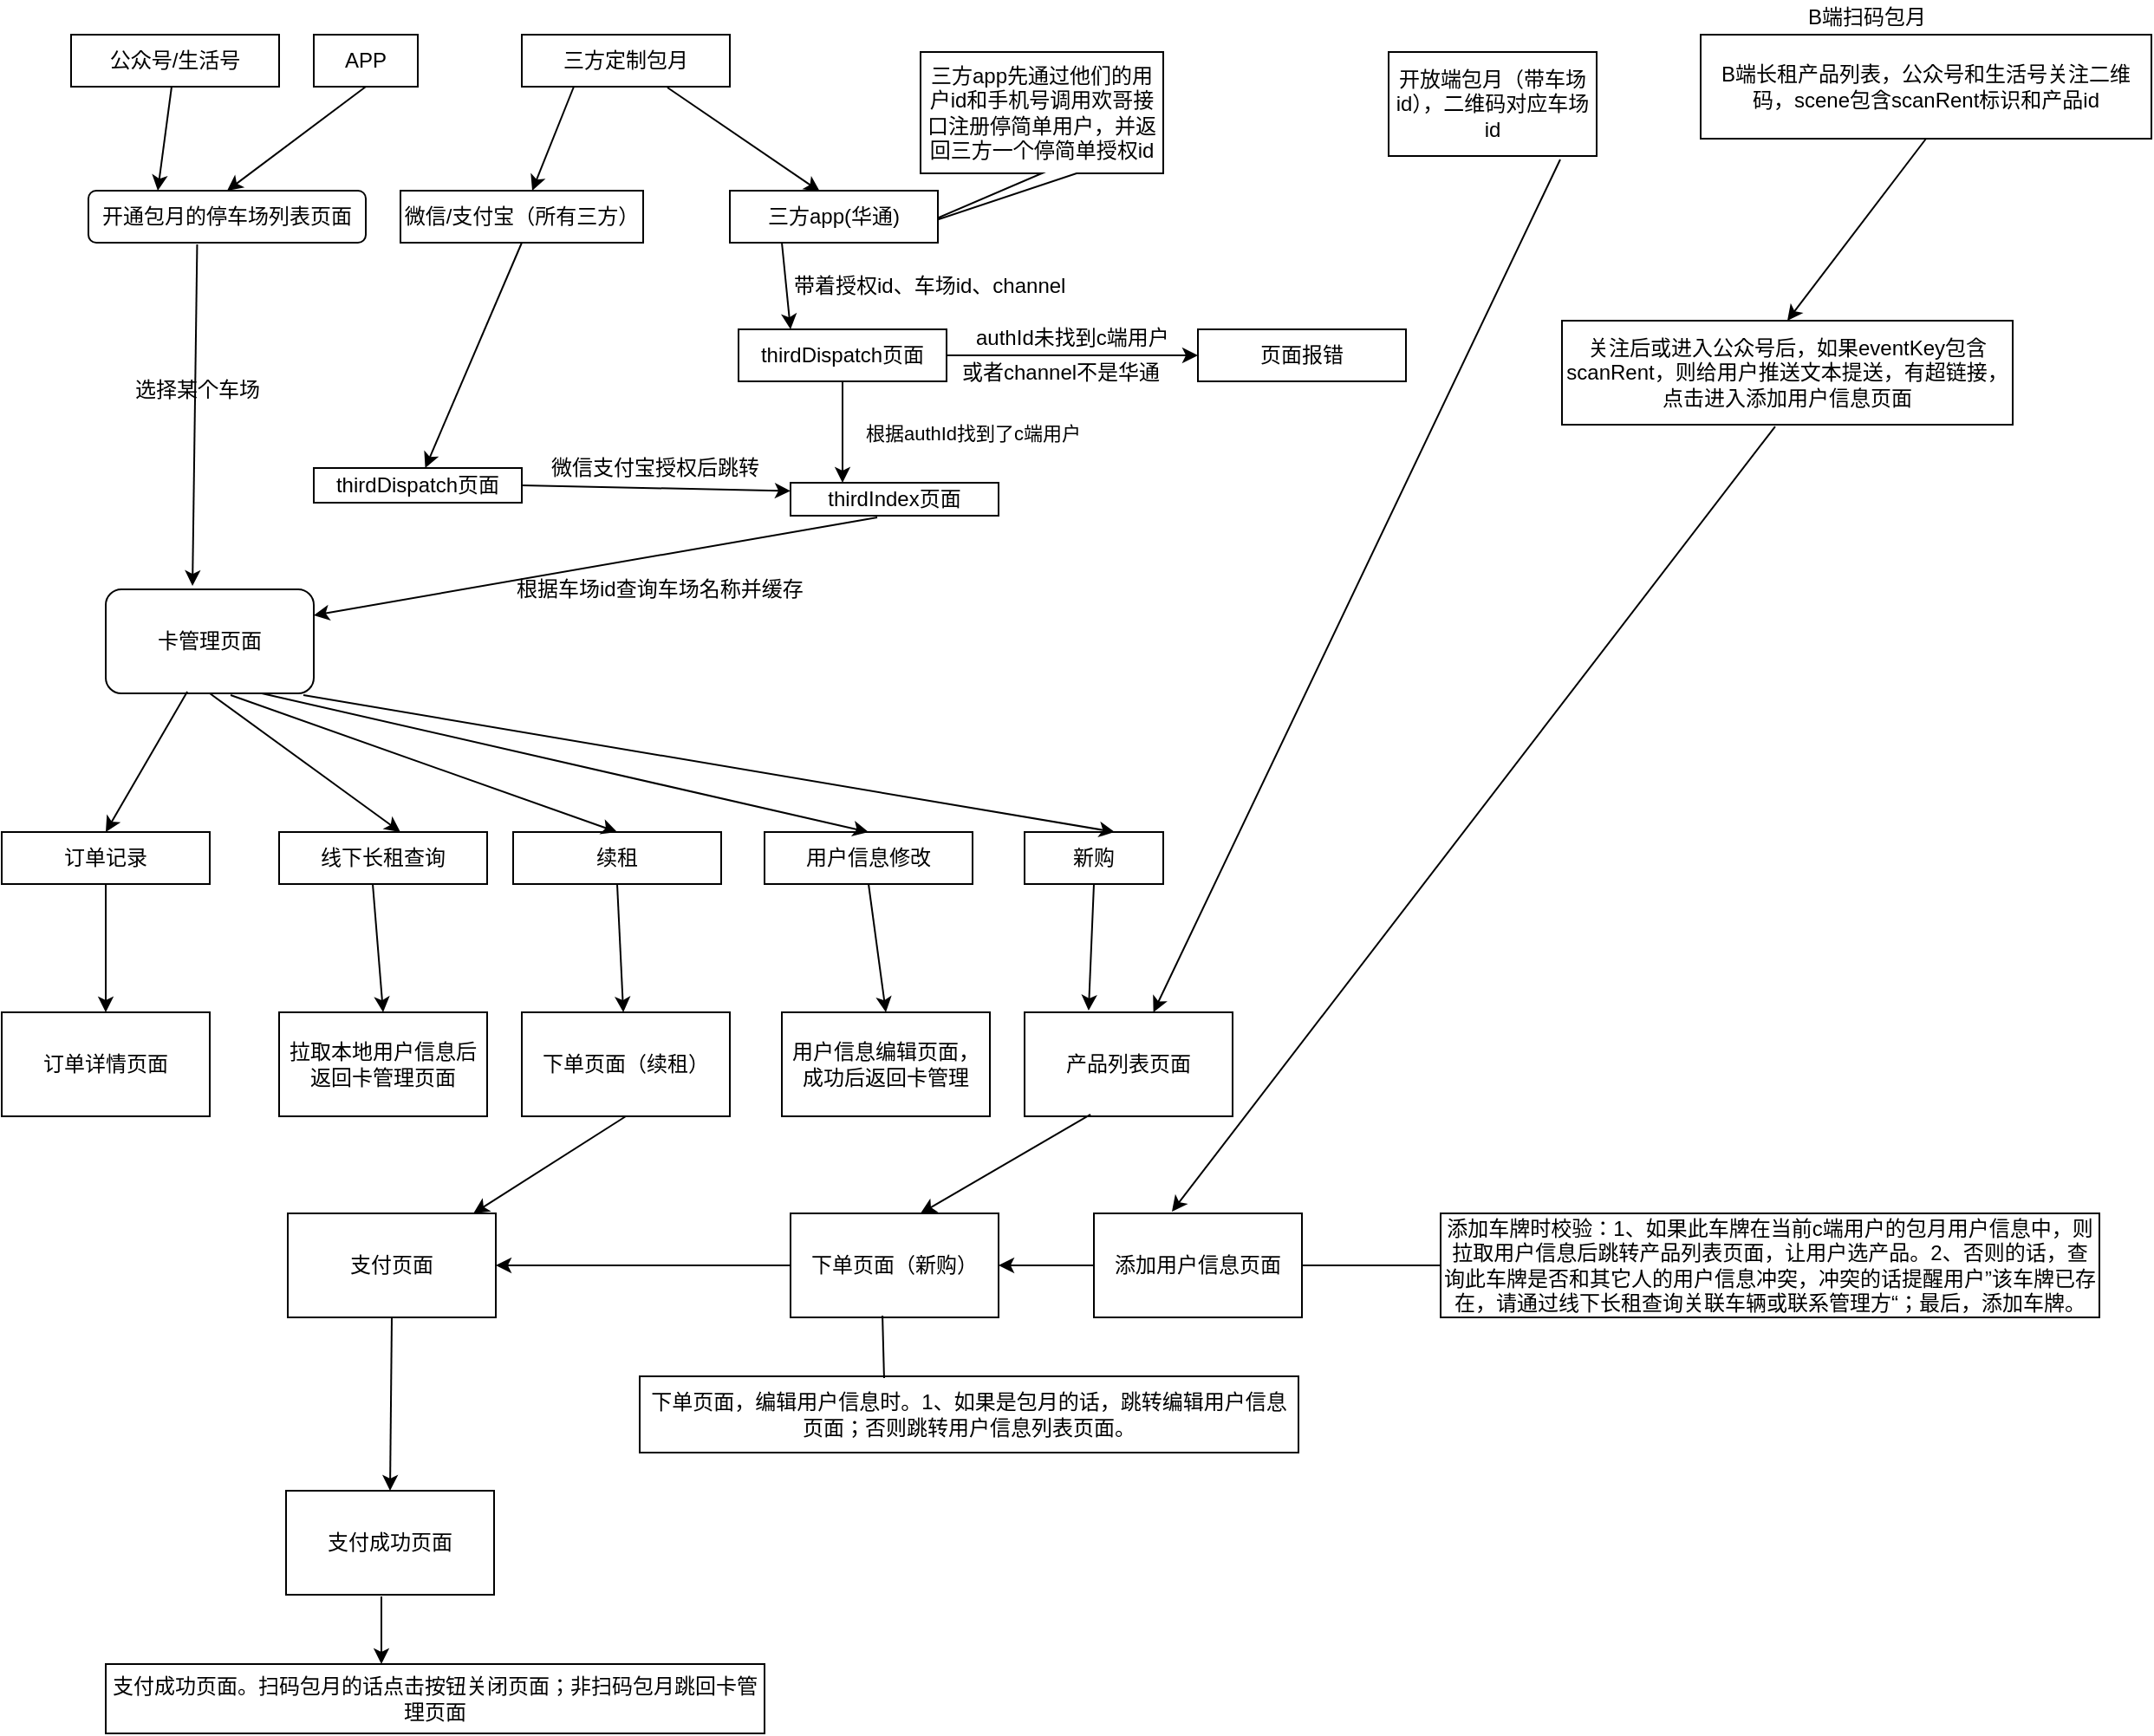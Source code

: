 <mxfile version="10.7.9" type="github"><diagram id="Kz2_5z0T1U55ntfpYJJ5" name="Page-1"><mxGraphModel dx="1299" dy="605" grid="1" gridSize="10" guides="1" tooltips="1" connect="1" arrows="1" fold="1" page="1" pageScale="1" pageWidth="827" pageHeight="1169" math="0" shadow="0"><root><mxCell id="0"/><mxCell id="1" parent="0"/><mxCell id="9hjTfBYaoNsSg7ztp4NO-1" value="公众号/生活号" style="rounded=0;whiteSpace=wrap;html=1;" parent="1" vertex="1"><mxGeometry x="100" y="20" width="120" height="30" as="geometry"/></mxCell><mxCell id="9hjTfBYaoNsSg7ztp4NO-2" value="APP" style="rounded=0;whiteSpace=wrap;html=1;" parent="1" vertex="1"><mxGeometry x="240" y="20" width="60" height="30" as="geometry"/></mxCell><mxCell id="9hjTfBYaoNsSg7ztp4NO-3" value="三方定制包月" style="rounded=0;whiteSpace=wrap;html=1;" parent="1" vertex="1"><mxGeometry x="360" y="20" width="120" height="30" as="geometry"/></mxCell><mxCell id="9hjTfBYaoNsSg7ztp4NO-4" value="开通包月的停车场列表页面" style="rounded=1;whiteSpace=wrap;html=1;" parent="1" vertex="1"><mxGeometry x="110" y="110" width="160" height="30" as="geometry"/></mxCell><mxCell id="9hjTfBYaoNsSg7ztp4NO-5" value="" style="endArrow=classic;html=1;entryX=0.25;entryY=0;entryDx=0;entryDy=0;" parent="1" source="9hjTfBYaoNsSg7ztp4NO-1" target="9hjTfBYaoNsSg7ztp4NO-4" edge="1"><mxGeometry width="50" height="50" relative="1" as="geometry"><mxPoint x="50" y="330" as="sourcePoint"/><mxPoint x="100" y="280" as="targetPoint"/></mxGeometry></mxCell><mxCell id="9hjTfBYaoNsSg7ztp4NO-6" value="" style="endArrow=classic;html=1;exitX=0.5;exitY=1;exitDx=0;exitDy=0;entryX=0.5;entryY=0;entryDx=0;entryDy=0;" parent="1" source="9hjTfBYaoNsSg7ztp4NO-2" target="9hjTfBYaoNsSg7ztp4NO-4" edge="1"><mxGeometry width="50" height="50" relative="1" as="geometry"><mxPoint x="420" y="210" as="sourcePoint"/><mxPoint x="470" y="160" as="targetPoint"/></mxGeometry></mxCell><mxCell id="9hjTfBYaoNsSg7ztp4NO-8" value="卡管理页面" style="rounded=1;whiteSpace=wrap;html=1;" parent="1" vertex="1"><mxGeometry x="120" y="340" width="120" height="60" as="geometry"/></mxCell><mxCell id="9hjTfBYaoNsSg7ztp4NO-9" value="" style="endArrow=classic;html=1;exitX=0.392;exitY=1.033;exitDx=0;exitDy=0;exitPerimeter=0;entryX=0.417;entryY=-0.033;entryDx=0;entryDy=0;entryPerimeter=0;" parent="1" source="9hjTfBYaoNsSg7ztp4NO-4" target="9hjTfBYaoNsSg7ztp4NO-8" edge="1"><mxGeometry width="50" height="50" relative="1" as="geometry"><mxPoint x="170" y="350" as="sourcePoint"/><mxPoint x="220" y="300" as="targetPoint"/></mxGeometry></mxCell><mxCell id="9hjTfBYaoNsSg7ztp4NO-10" value="选择某个车场" style="text;html=1;resizable=0;points=[];autosize=1;align=left;verticalAlign=top;spacingTop=-4;" parent="1" vertex="1"><mxGeometry x="135" y="215" width="90" height="20" as="geometry"/></mxCell><mxCell id="9hjTfBYaoNsSg7ztp4NO-11" value="三方app先通过他们的用户id和手机号调用欢哥接口注册停简单用户，并返回三方一个停简单授权id" style="shape=callout;whiteSpace=wrap;html=1;perimeter=calloutPerimeter;position2=0;" parent="1" vertex="1"><mxGeometry x="590" y="30" width="140" height="100" as="geometry"/></mxCell><mxCell id="9hjTfBYaoNsSg7ztp4NO-14" value="thirdDispatch页面" style="rounded=0;whiteSpace=wrap;html=1;" parent="1" vertex="1"><mxGeometry x="485" y="190" width="120" height="30" as="geometry"/></mxCell><mxCell id="9hjTfBYaoNsSg7ztp4NO-15" value="带着授权id、车场id、channel" style="text;html=1;resizable=0;points=[];autosize=1;align=left;verticalAlign=top;spacingTop=-4;" parent="1" vertex="1"><mxGeometry x="515" y="155" width="170" height="20" as="geometry"/></mxCell><mxCell id="9hjTfBYaoNsSg7ztp4NO-16" value="thirdIndex页面" style="rounded=0;whiteSpace=wrap;html=1;" parent="1" vertex="1"><mxGeometry x="515" y="278.5" width="120" height="19" as="geometry"/></mxCell><mxCell id="9hjTfBYaoNsSg7ztp4NO-17" value="页面报错" style="rounded=0;whiteSpace=wrap;html=1;" parent="1" vertex="1"><mxGeometry x="750" y="190" width="120" height="30" as="geometry"/></mxCell><mxCell id="9hjTfBYaoNsSg7ztp4NO-18" value="" style="endArrow=classic;html=1;exitX=1;exitY=0.5;exitDx=0;exitDy=0;" parent="1" source="9hjTfBYaoNsSg7ztp4NO-14" target="9hjTfBYaoNsSg7ztp4NO-17" edge="1"><mxGeometry width="50" height="50" relative="1" as="geometry"><mxPoint x="50" y="470" as="sourcePoint"/><mxPoint x="100" y="420" as="targetPoint"/></mxGeometry></mxCell><mxCell id="9hjTfBYaoNsSg7ztp4NO-19" value="authId未找到c端用户" style="text;html=1;resizable=0;points=[];autosize=1;align=left;verticalAlign=top;spacingTop=-4;" parent="1" vertex="1"><mxGeometry x="620" y="185" width="130" height="20" as="geometry"/></mxCell><mxCell id="9hjTfBYaoNsSg7ztp4NO-20" value="根据authId找到了c端用户" style="endArrow=classic;html=1;exitX=0.5;exitY=1;exitDx=0;exitDy=0;entryX=0.25;entryY=0;entryDx=0;entryDy=0;" parent="1" source="9hjTfBYaoNsSg7ztp4NO-14" target="9hjTfBYaoNsSg7ztp4NO-16" edge="1"><mxGeometry x="0.017" y="75" width="50" height="50" relative="1" as="geometry"><mxPoint x="50" y="470" as="sourcePoint"/><mxPoint x="100" y="420" as="targetPoint"/><mxPoint as="offset"/></mxGeometry></mxCell><mxCell id="9hjTfBYaoNsSg7ztp4NO-21" value="微信/支付宝（所有三方）" style="rounded=0;whiteSpace=wrap;html=1;" parent="1" vertex="1"><mxGeometry x="290" y="110" width="140" height="30" as="geometry"/></mxCell><mxCell id="9hjTfBYaoNsSg7ztp4NO-22" value="三方app(华通)" style="rounded=0;whiteSpace=wrap;html=1;" parent="1" vertex="1"><mxGeometry x="480" y="110" width="120" height="30" as="geometry"/></mxCell><mxCell id="9hjTfBYaoNsSg7ztp4NO-23" value="" style="endArrow=classic;html=1;exitX=0.25;exitY=1;exitDx=0;exitDy=0;" parent="1" source="9hjTfBYaoNsSg7ztp4NO-3" target="9hjTfBYaoNsSg7ztp4NO-21" edge="1"><mxGeometry width="50" height="50" relative="1" as="geometry"><mxPoint x="10" y="590" as="sourcePoint"/><mxPoint x="60" y="540" as="targetPoint"/></mxGeometry></mxCell><mxCell id="9hjTfBYaoNsSg7ztp4NO-24" value="" style="endArrow=classic;html=1;exitX=0.7;exitY=1.017;exitDx=0;exitDy=0;exitPerimeter=0;entryX=0.433;entryY=0.017;entryDx=0;entryDy=0;entryPerimeter=0;" parent="1" source="9hjTfBYaoNsSg7ztp4NO-3" target="9hjTfBYaoNsSg7ztp4NO-22" edge="1"><mxGeometry width="50" height="50" relative="1" as="geometry"><mxPoint x="10" y="590" as="sourcePoint"/><mxPoint x="60" y="540" as="targetPoint"/></mxGeometry></mxCell><mxCell id="9hjTfBYaoNsSg7ztp4NO-25" value="" style="endArrow=classic;html=1;exitX=0.25;exitY=1;exitDx=0;exitDy=0;entryX=0.25;entryY=0;entryDx=0;entryDy=0;" parent="1" source="9hjTfBYaoNsSg7ztp4NO-22" target="9hjTfBYaoNsSg7ztp4NO-14" edge="1"><mxGeometry width="50" height="50" relative="1" as="geometry"><mxPoint x="10" y="590" as="sourcePoint"/><mxPoint x="60" y="540" as="targetPoint"/></mxGeometry></mxCell><mxCell id="9hjTfBYaoNsSg7ztp4NO-26" value="或者channel不是华通" style="text;html=1;resizable=0;points=[];autosize=1;align=left;verticalAlign=top;spacingTop=-4;" parent="1" vertex="1"><mxGeometry x="612" y="205" width="130" height="20" as="geometry"/></mxCell><mxCell id="9hjTfBYaoNsSg7ztp4NO-27" value="根据车场id查询车场名称并缓存" style="text;html=1;resizable=0;points=[];autosize=1;align=left;verticalAlign=top;spacingTop=-4;" parent="1" vertex="1"><mxGeometry x="355" y="330" width="180" height="20" as="geometry"/></mxCell><mxCell id="9hjTfBYaoNsSg7ztp4NO-28" value="" style="endArrow=classic;html=1;entryX=1;entryY=0.25;entryDx=0;entryDy=0;exitX=0.417;exitY=1.05;exitDx=0;exitDy=0;exitPerimeter=0;" parent="1" source="9hjTfBYaoNsSg7ztp4NO-16" target="9hjTfBYaoNsSg7ztp4NO-8" edge="1"><mxGeometry width="50" height="50" relative="1" as="geometry"><mxPoint x="480" y="400" as="sourcePoint"/><mxPoint x="60" y="450" as="targetPoint"/></mxGeometry></mxCell><mxCell id="9hjTfBYaoNsSg7ztp4NO-29" value="&lt;span&gt;thirdDispatch页面&lt;/span&gt;" style="rounded=0;whiteSpace=wrap;html=1;" parent="1" vertex="1"><mxGeometry x="240" y="270" width="120" height="20" as="geometry"/></mxCell><mxCell id="9hjTfBYaoNsSg7ztp4NO-30" value="" style="endArrow=classic;html=1;exitX=0.5;exitY=1;exitDx=0;exitDy=0;" parent="1" source="9hjTfBYaoNsSg7ztp4NO-21" target="9hjTfBYaoNsSg7ztp4NO-29" edge="1"><mxGeometry width="50" height="50" relative="1" as="geometry"><mxPoint x="10" y="500" as="sourcePoint"/><mxPoint x="60" y="450" as="targetPoint"/></mxGeometry></mxCell><mxCell id="9hjTfBYaoNsSg7ztp4NO-31" value="" style="endArrow=classic;html=1;exitX=1;exitY=0.5;exitDx=0;exitDy=0;entryX=0;entryY=0.25;entryDx=0;entryDy=0;" parent="1" source="9hjTfBYaoNsSg7ztp4NO-29" target="9hjTfBYaoNsSg7ztp4NO-16" edge="1"><mxGeometry width="50" height="50" relative="1" as="geometry"><mxPoint x="10" y="500" as="sourcePoint"/><mxPoint x="60" y="450" as="targetPoint"/></mxGeometry></mxCell><mxCell id="9hjTfBYaoNsSg7ztp4NO-32" value="微信支付宝授权后跳转" style="text;html=1;resizable=0;points=[];autosize=1;align=left;verticalAlign=top;spacingTop=-4;" parent="1" vertex="1"><mxGeometry x="375" y="260" width="140" height="20" as="geometry"/></mxCell><mxCell id="9hjTfBYaoNsSg7ztp4NO-33" value="订单记录" style="rounded=0;whiteSpace=wrap;html=1;" parent="1" vertex="1"><mxGeometry x="60" y="480" width="120" height="30" as="geometry"/></mxCell><mxCell id="9hjTfBYaoNsSg7ztp4NO-34" value="线下长租查询" style="rounded=0;whiteSpace=wrap;html=1;" parent="1" vertex="1"><mxGeometry x="220" y="480" width="120" height="30" as="geometry"/></mxCell><mxCell id="9hjTfBYaoNsSg7ztp4NO-35" value="续租" style="rounded=0;whiteSpace=wrap;html=1;" parent="1" vertex="1"><mxGeometry x="355" y="480" width="120" height="30" as="geometry"/></mxCell><mxCell id="9hjTfBYaoNsSg7ztp4NO-36" value="用户信息修改" style="rounded=0;whiteSpace=wrap;html=1;" parent="1" vertex="1"><mxGeometry x="500" y="480" width="120" height="30" as="geometry"/></mxCell><mxCell id="9hjTfBYaoNsSg7ztp4NO-37" value="新购" style="rounded=0;whiteSpace=wrap;html=1;" parent="1" vertex="1"><mxGeometry x="650" y="480" width="80" height="30" as="geometry"/></mxCell><mxCell id="9hjTfBYaoNsSg7ztp4NO-38" value="" style="endArrow=classic;html=1;exitX=0.392;exitY=0.983;exitDx=0;exitDy=0;exitPerimeter=0;entryX=0.5;entryY=0;entryDx=0;entryDy=0;" parent="1" source="9hjTfBYaoNsSg7ztp4NO-8" target="9hjTfBYaoNsSg7ztp4NO-33" edge="1"><mxGeometry width="50" height="50" relative="1" as="geometry"><mxPoint x="10" y="760" as="sourcePoint"/><mxPoint x="60" y="710" as="targetPoint"/></mxGeometry></mxCell><mxCell id="9hjTfBYaoNsSg7ztp4NO-39" value="" style="endArrow=classic;html=1;exitX=0.5;exitY=1;exitDx=0;exitDy=0;entryX=0.583;entryY=0;entryDx=0;entryDy=0;entryPerimeter=0;" parent="1" source="9hjTfBYaoNsSg7ztp4NO-8" edge="1" target="9hjTfBYaoNsSg7ztp4NO-34"><mxGeometry width="50" height="50" relative="1" as="geometry"><mxPoint x="10" y="760" as="sourcePoint"/><mxPoint x="250" y="630" as="targetPoint"/></mxGeometry></mxCell><mxCell id="9hjTfBYaoNsSg7ztp4NO-40" value="" style="endArrow=classic;html=1;exitX=0.6;exitY=1.017;exitDx=0;exitDy=0;exitPerimeter=0;entryX=0.5;entryY=0;entryDx=0;entryDy=0;" parent="1" source="9hjTfBYaoNsSg7ztp4NO-8" target="9hjTfBYaoNsSg7ztp4NO-35" edge="1"><mxGeometry width="50" height="50" relative="1" as="geometry"><mxPoint x="10" y="760" as="sourcePoint"/><mxPoint x="60" y="710" as="targetPoint"/></mxGeometry></mxCell><mxCell id="9hjTfBYaoNsSg7ztp4NO-41" value="" style="endArrow=classic;html=1;exitX=0.75;exitY=1;exitDx=0;exitDy=0;entryX=0.5;entryY=0;entryDx=0;entryDy=0;" parent="1" source="9hjTfBYaoNsSg7ztp4NO-8" target="9hjTfBYaoNsSg7ztp4NO-36" edge="1"><mxGeometry width="50" height="50" relative="1" as="geometry"><mxPoint x="10" y="760" as="sourcePoint"/><mxPoint x="60" y="710" as="targetPoint"/></mxGeometry></mxCell><mxCell id="9hjTfBYaoNsSg7ztp4NO-42" value="" style="endArrow=classic;html=1;exitX=0.95;exitY=1.017;exitDx=0;exitDy=0;exitPerimeter=0;entryX=0.65;entryY=0;entryDx=0;entryDy=0;entryPerimeter=0;" parent="1" source="9hjTfBYaoNsSg7ztp4NO-8" target="9hjTfBYaoNsSg7ztp4NO-37" edge="1"><mxGeometry width="50" height="50" relative="1" as="geometry"><mxPoint x="10" y="760" as="sourcePoint"/><mxPoint x="60" y="710" as="targetPoint"/></mxGeometry></mxCell><mxCell id="9hjTfBYaoNsSg7ztp4NO-44" value="订单详情页面" style="rounded=0;whiteSpace=wrap;html=1;" parent="1" vertex="1"><mxGeometry x="60" y="584" width="120" height="60" as="geometry"/></mxCell><mxCell id="9hjTfBYaoNsSg7ztp4NO-45" value="拉取本地用户信息后返回卡管理页面" style="rounded=0;whiteSpace=wrap;html=1;" parent="1" vertex="1"><mxGeometry x="220" y="584" width="120" height="60" as="geometry"/></mxCell><mxCell id="9hjTfBYaoNsSg7ztp4NO-46" value="产品列表页面" style="rounded=0;whiteSpace=wrap;html=1;" parent="1" vertex="1"><mxGeometry x="650" y="584" width="120" height="60" as="geometry"/></mxCell><mxCell id="9hjTfBYaoNsSg7ztp4NO-47" value="下单页面（新购）" style="rounded=0;whiteSpace=wrap;html=1;" parent="1" vertex="1"><mxGeometry x="515" y="700" width="120" height="60" as="geometry"/></mxCell><mxCell id="9hjTfBYaoNsSg7ztp4NO-49" value="支付页面" style="rounded=0;whiteSpace=wrap;html=1;" parent="1" vertex="1"><mxGeometry x="225" y="700" width="120" height="60" as="geometry"/></mxCell><mxCell id="9hjTfBYaoNsSg7ztp4NO-50" value="下单页面（续租）" style="rounded=0;whiteSpace=wrap;html=1;" parent="1" vertex="1"><mxGeometry x="360" y="584" width="120" height="60" as="geometry"/></mxCell><mxCell id="9hjTfBYaoNsSg7ztp4NO-51" value="用户信息编辑页面，成功后返回卡管理" style="rounded=0;whiteSpace=wrap;html=1;" parent="1" vertex="1"><mxGeometry x="510" y="584" width="120" height="60" as="geometry"/></mxCell><mxCell id="9hjTfBYaoNsSg7ztp4NO-52" value="" style="endArrow=classic;html=1;exitX=0.5;exitY=1;exitDx=0;exitDy=0;" parent="1" source="9hjTfBYaoNsSg7ztp4NO-50" target="9hjTfBYaoNsSg7ztp4NO-49" edge="1"><mxGeometry width="50" height="50" relative="1" as="geometry"><mxPoint x="10" y="1140" as="sourcePoint"/><mxPoint x="60" y="1090" as="targetPoint"/></mxGeometry></mxCell><mxCell id="9hjTfBYaoNsSg7ztp4NO-53" value="" style="endArrow=classic;html=1;entryX=1;entryY=0.5;entryDx=0;entryDy=0;" parent="1" source="9hjTfBYaoNsSg7ztp4NO-47" target="9hjTfBYaoNsSg7ztp4NO-49" edge="1"><mxGeometry width="50" height="50" relative="1" as="geometry"><mxPoint x="10" y="1140" as="sourcePoint"/><mxPoint x="60" y="1090" as="targetPoint"/></mxGeometry></mxCell><mxCell id="9hjTfBYaoNsSg7ztp4NO-54" value="支付成功页面" style="rounded=0;whiteSpace=wrap;html=1;" parent="1" vertex="1"><mxGeometry x="224" y="860" width="120" height="60" as="geometry"/></mxCell><mxCell id="9hjTfBYaoNsSg7ztp4NO-55" value="" style="endArrow=classic;html=1;exitX=0.5;exitY=1;exitDx=0;exitDy=0;" parent="1" source="9hjTfBYaoNsSg7ztp4NO-33" edge="1" target="9hjTfBYaoNsSg7ztp4NO-44"><mxGeometry width="50" height="50" relative="1" as="geometry"><mxPoint x="10" y="1220" as="sourcePoint"/><mxPoint x="70" y="760" as="targetPoint"/></mxGeometry></mxCell><mxCell id="9hjTfBYaoNsSg7ztp4NO-56" value="" style="endArrow=classic;html=1;exitX=0.45;exitY=1;exitDx=0;exitDy=0;exitPerimeter=0;entryX=0.5;entryY=0;entryDx=0;entryDy=0;" parent="1" source="9hjTfBYaoNsSg7ztp4NO-34" target="9hjTfBYaoNsSg7ztp4NO-45" edge="1"><mxGeometry width="50" height="50" relative="1" as="geometry"><mxPoint x="10" y="1220" as="sourcePoint"/><mxPoint x="60" y="1170" as="targetPoint"/></mxGeometry></mxCell><mxCell id="9hjTfBYaoNsSg7ztp4NO-57" value="" style="endArrow=classic;html=1;exitX=0.5;exitY=1;exitDx=0;exitDy=0;" parent="1" source="9hjTfBYaoNsSg7ztp4NO-35" target="9hjTfBYaoNsSg7ztp4NO-50" edge="1"><mxGeometry width="50" height="50" relative="1" as="geometry"><mxPoint x="10" y="1220" as="sourcePoint"/><mxPoint x="60" y="1170" as="targetPoint"/></mxGeometry></mxCell><mxCell id="9hjTfBYaoNsSg7ztp4NO-58" value="" style="endArrow=classic;html=1;exitX=0.5;exitY=1;exitDx=0;exitDy=0;entryX=0.5;entryY=0;entryDx=0;entryDy=0;" parent="1" source="9hjTfBYaoNsSg7ztp4NO-36" target="9hjTfBYaoNsSg7ztp4NO-51" edge="1"><mxGeometry width="50" height="50" relative="1" as="geometry"><mxPoint x="10" y="1220" as="sourcePoint"/><mxPoint x="60" y="1170" as="targetPoint"/></mxGeometry></mxCell><mxCell id="9hjTfBYaoNsSg7ztp4NO-59" value="" style="endArrow=classic;html=1;exitX=0.5;exitY=1;exitDx=0;exitDy=0;entryX=0.308;entryY=-0.017;entryDx=0;entryDy=0;entryPerimeter=0;" parent="1" source="9hjTfBYaoNsSg7ztp4NO-37" target="9hjTfBYaoNsSg7ztp4NO-46" edge="1"><mxGeometry width="50" height="50" relative="1" as="geometry"><mxPoint x="10" y="1220" as="sourcePoint"/><mxPoint x="60" y="1170" as="targetPoint"/></mxGeometry></mxCell><mxCell id="9hjTfBYaoNsSg7ztp4NO-60" value="" style="endArrow=classic;html=1;exitX=0.5;exitY=1;exitDx=0;exitDy=0;entryX=0.5;entryY=0;entryDx=0;entryDy=0;" parent="1" source="9hjTfBYaoNsSg7ztp4NO-49" target="9hjTfBYaoNsSg7ztp4NO-54" edge="1"><mxGeometry width="50" height="50" relative="1" as="geometry"><mxPoint x="10" y="1220" as="sourcePoint"/><mxPoint x="60" y="1170" as="targetPoint"/></mxGeometry></mxCell><mxCell id="9hjTfBYaoNsSg7ztp4NO-63" value="开放端包月（带车场id），二维码对应车场id" style="rounded=0;whiteSpace=wrap;html=1;" parent="1" vertex="1"><mxGeometry x="860" y="30" width="120" height="60" as="geometry"/></mxCell><mxCell id="9hjTfBYaoNsSg7ztp4NO-64" value="" style="endArrow=classic;html=1;exitX=0.825;exitY=1.033;exitDx=0;exitDy=0;exitPerimeter=0;" parent="1" source="9hjTfBYaoNsSg7ztp4NO-63" target="9hjTfBYaoNsSg7ztp4NO-46" edge="1"><mxGeometry width="50" height="50" relative="1" as="geometry"><mxPoint x="10" y="1130" as="sourcePoint"/><mxPoint x="60" y="1080" as="targetPoint"/></mxGeometry></mxCell><mxCell id="Ru2NktAB8U9Smk59sqbt-9" value="&lt;span&gt;B端长租产品列表，公众号和生活号关注二维码，scene包含scanRent标识和产品id&lt;/span&gt;" style="rounded=0;whiteSpace=wrap;html=1;" vertex="1" parent="1"><mxGeometry x="1040" y="20" width="260" height="60" as="geometry"/></mxCell><mxCell id="Ru2NktAB8U9Smk59sqbt-10" value="B端扫码包月" style="text;html=1;resizable=0;points=[];autosize=1;align=left;verticalAlign=top;spacingTop=-4;" vertex="1" parent="1"><mxGeometry x="1100" width="80" height="20" as="geometry"/></mxCell><mxCell id="Ru2NktAB8U9Smk59sqbt-11" value="&lt;span&gt;关注后或进入公众号后，如果eventKey包含scanRent，则给用户推送文本提送，有超链接，点击进入添加用户信息页面&lt;/span&gt;" style="rounded=0;whiteSpace=wrap;html=1;" vertex="1" parent="1"><mxGeometry x="960" y="185" width="260" height="60" as="geometry"/></mxCell><mxCell id="Ru2NktAB8U9Smk59sqbt-12" value="&lt;span&gt;添加车牌时校验：1、如果此车牌在当前c端用户的包月用户信息中，则拉取用户信息后跳转产品列表页面，让用户选产品。2、否则的话，查询此车牌是否和其它人的用户信息冲突，冲突的话提醒用户”&lt;/span&gt;&lt;span&gt;该车牌已存在，请通过线下长租查询关联车辆或联系管理方&lt;/span&gt;&lt;span&gt;“；最后，添加车牌。&lt;/span&gt;" style="rounded=0;whiteSpace=wrap;html=1;" vertex="1" parent="1"><mxGeometry x="890" y="700" width="380" height="60" as="geometry"/></mxCell><mxCell id="Ru2NktAB8U9Smk59sqbt-13" value="&lt;span&gt;下单页面，编辑用户信息时。1、如果是包月的话，跳转编辑用户信息页面；否则跳转用户信息列表页面。&lt;/span&gt;" style="rounded=0;whiteSpace=wrap;html=1;" vertex="1" parent="1"><mxGeometry x="428" y="794" width="380" height="44" as="geometry"/></mxCell><mxCell id="Ru2NktAB8U9Smk59sqbt-14" value="&lt;span&gt;支付成功页面。扫码包月的话点击按钮关闭页面；非扫码包月跳回卡管理页面&lt;/span&gt;" style="rounded=0;whiteSpace=wrap;html=1;" vertex="1" parent="1"><mxGeometry x="120" y="960" width="380" height="40" as="geometry"/></mxCell><mxCell id="Ru2NktAB8U9Smk59sqbt-18" value="" style="endArrow=classic;html=1;exitX=0.473;exitY=1.017;exitDx=0;exitDy=0;exitPerimeter=0;entryX=0.375;entryY=-0.017;entryDx=0;entryDy=0;entryPerimeter=0;" edge="1" parent="1" source="Ru2NktAB8U9Smk59sqbt-11" target="Ru2NktAB8U9Smk59sqbt-22"><mxGeometry width="50" height="50" relative="1" as="geometry"><mxPoint x="870" y="450" as="sourcePoint"/><mxPoint x="920" y="400" as="targetPoint"/></mxGeometry></mxCell><mxCell id="Ru2NktAB8U9Smk59sqbt-21" value="" style="endArrow=classic;html=1;entryX=0.5;entryY=0;entryDx=0;entryDy=0;exitX=0.5;exitY=1;exitDx=0;exitDy=0;" edge="1" parent="1" source="Ru2NktAB8U9Smk59sqbt-9" target="Ru2NktAB8U9Smk59sqbt-11"><mxGeometry width="50" height="50" relative="1" as="geometry"><mxPoint x="870" y="150" as="sourcePoint"/><mxPoint x="920" y="650" as="targetPoint"/><Array as="points"/></mxGeometry></mxCell><mxCell id="Ru2NktAB8U9Smk59sqbt-22" value="添加用户信息页面" style="rounded=0;whiteSpace=wrap;html=1;" vertex="1" parent="1"><mxGeometry x="690" y="700" width="120" height="60" as="geometry"/></mxCell><mxCell id="Ru2NktAB8U9Smk59sqbt-25" value="" style="endArrow=none;html=1;exitX=1;exitY=0.5;exitDx=0;exitDy=0;entryX=0;entryY=0.5;entryDx=0;entryDy=0;" edge="1" parent="1" source="Ru2NktAB8U9Smk59sqbt-22" target="Ru2NktAB8U9Smk59sqbt-12"><mxGeometry width="50" height="50" relative="1" as="geometry"><mxPoint x="920" y="970" as="sourcePoint"/><mxPoint x="970" y="920" as="targetPoint"/></mxGeometry></mxCell><mxCell id="Ru2NktAB8U9Smk59sqbt-28" value="" style="endArrow=classic;html=1;exitX=0;exitY=0.5;exitDx=0;exitDy=0;entryX=1;entryY=0.5;entryDx=0;entryDy=0;" edge="1" parent="1" source="Ru2NktAB8U9Smk59sqbt-22" target="9hjTfBYaoNsSg7ztp4NO-47"><mxGeometry width="50" height="50" relative="1" as="geometry"><mxPoint x="720" y="950" as="sourcePoint"/><mxPoint x="770" y="900" as="targetPoint"/></mxGeometry></mxCell><mxCell id="Ru2NktAB8U9Smk59sqbt-29" value="" style="endArrow=none;html=1;entryX=0.371;entryY=0.023;entryDx=0;entryDy=0;entryPerimeter=0;exitX=0.442;exitY=0.983;exitDx=0;exitDy=0;exitPerimeter=0;" edge="1" parent="1" source="9hjTfBYaoNsSg7ztp4NO-47" target="Ru2NktAB8U9Smk59sqbt-13"><mxGeometry width="50" height="50" relative="1" as="geometry"><mxPoint x="700" y="770" as="sourcePoint"/><mxPoint x="700" y="810" as="targetPoint"/></mxGeometry></mxCell><mxCell id="Ru2NktAB8U9Smk59sqbt-34" value="" style="endArrow=classic;html=1;exitX=0.317;exitY=0.983;exitDx=0;exitDy=0;exitPerimeter=0;entryX=0.625;entryY=0;entryDx=0;entryDy=0;entryPerimeter=0;" edge="1" parent="1" source="9hjTfBYaoNsSg7ztp4NO-46" target="9hjTfBYaoNsSg7ztp4NO-47"><mxGeometry width="50" height="50" relative="1" as="geometry"><mxPoint x="670" y="710" as="sourcePoint"/><mxPoint x="720" y="660" as="targetPoint"/></mxGeometry></mxCell><mxCell id="Ru2NktAB8U9Smk59sqbt-41" value="" style="endArrow=classic;html=1;exitX=0.383;exitY=1.017;exitDx=0;exitDy=0;exitPerimeter=0;entryX=0.395;entryY=0;entryDx=0;entryDy=0;entryPerimeter=0;" edge="1" parent="1"><mxGeometry width="50" height="50" relative="1" as="geometry"><mxPoint x="279" y="921" as="sourcePoint"/><mxPoint x="279" y="960" as="targetPoint"/></mxGeometry></mxCell></root></mxGraphModel></diagram></mxfile>